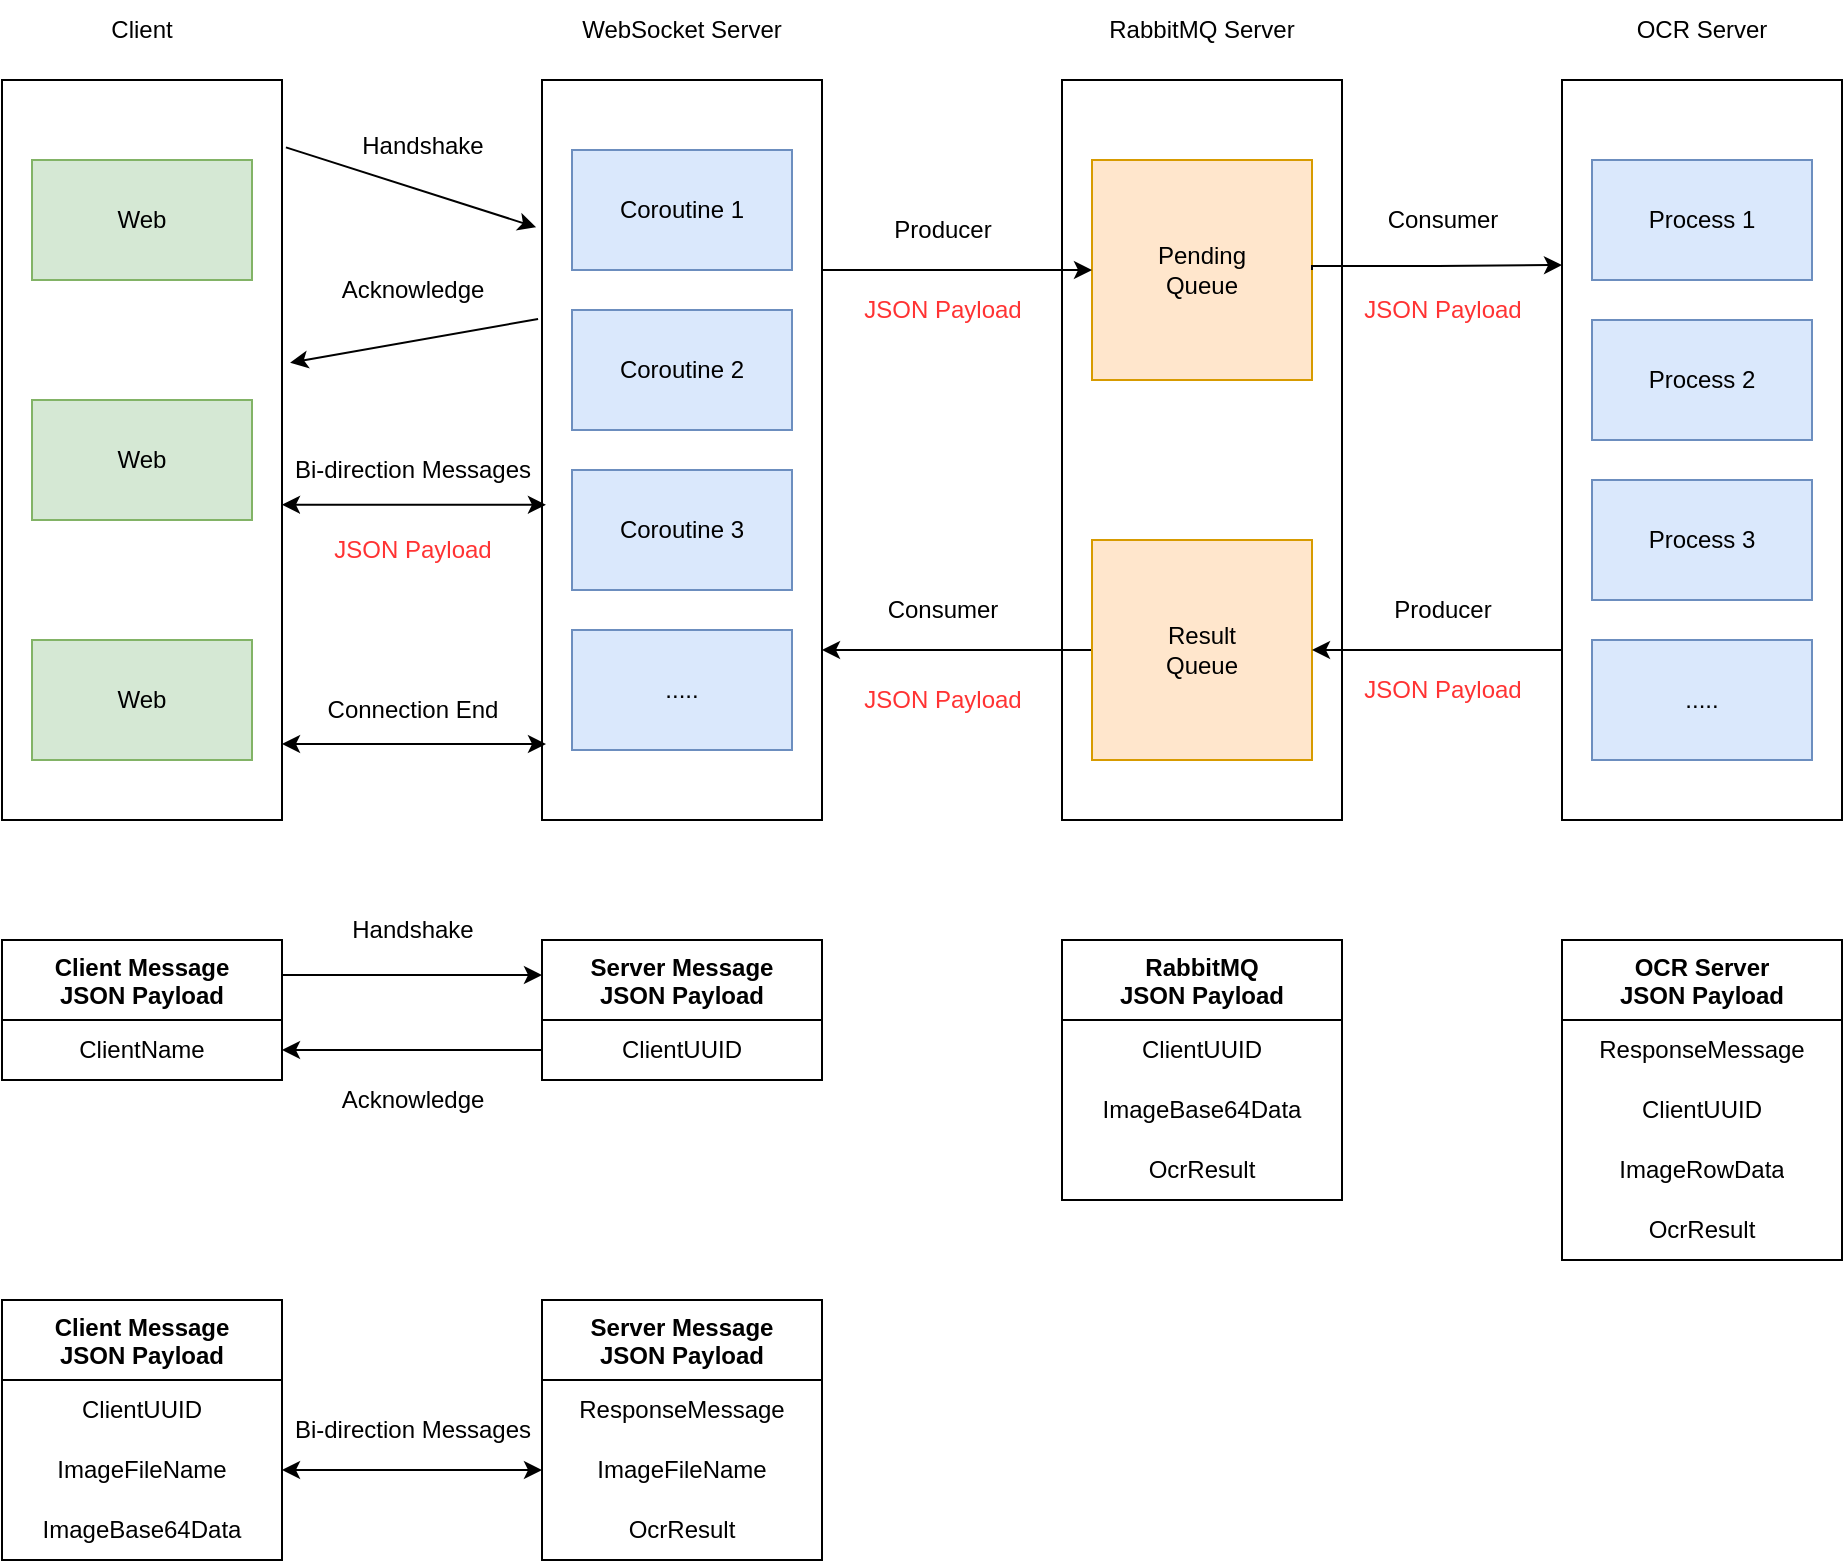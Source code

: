 <mxfile version="21.2.3" type="device">
  <diagram name="第 1 页" id="LXphBNRdYi32Dz727fMi">
    <mxGraphModel dx="1562" dy="837" grid="1" gridSize="10" guides="1" tooltips="1" connect="1" arrows="1" fold="1" page="1" pageScale="1" pageWidth="827" pageHeight="1169" math="0" shadow="0">
      <root>
        <mxCell id="0" />
        <mxCell id="1" parent="0" />
        <mxCell id="KqupfGYwpNCgRnsgn26B-1" value="" style="rounded=0;whiteSpace=wrap;html=1;" parent="1" vertex="1">
          <mxGeometry x="30" y="130" width="140" height="370" as="geometry" />
        </mxCell>
        <mxCell id="KqupfGYwpNCgRnsgn26B-2" value="Web" style="rounded=0;whiteSpace=wrap;html=1;fillColor=#d5e8d4;strokeColor=#82b366;" parent="1" vertex="1">
          <mxGeometry x="45" y="170" width="110" height="60" as="geometry" />
        </mxCell>
        <mxCell id="KqupfGYwpNCgRnsgn26B-5" value="Client" style="text;html=1;strokeColor=none;fillColor=none;align=center;verticalAlign=middle;whiteSpace=wrap;rounded=0;" parent="1" vertex="1">
          <mxGeometry x="70" y="90" width="60" height="30" as="geometry" />
        </mxCell>
        <mxCell id="KqupfGYwpNCgRnsgn26B-6" value="" style="rounded=0;whiteSpace=wrap;html=1;" parent="1" vertex="1">
          <mxGeometry x="300" y="130" width="140" height="370" as="geometry" />
        </mxCell>
        <mxCell id="KqupfGYwpNCgRnsgn26B-7" value="WebSocket Server" style="text;html=1;strokeColor=none;fillColor=none;align=center;verticalAlign=middle;whiteSpace=wrap;rounded=0;" parent="1" vertex="1">
          <mxGeometry x="315" y="90" width="110" height="30" as="geometry" />
        </mxCell>
        <mxCell id="KqupfGYwpNCgRnsgn26B-8" value="" style="endArrow=classic;html=1;rounded=0;exitX=1.014;exitY=0.091;exitDx=0;exitDy=0;exitPerimeter=0;entryX=-0.021;entryY=0.199;entryDx=0;entryDy=0;entryPerimeter=0;" parent="1" source="KqupfGYwpNCgRnsgn26B-1" target="KqupfGYwpNCgRnsgn26B-6" edge="1">
          <mxGeometry width="50" height="50" relative="1" as="geometry">
            <mxPoint x="390" y="330" as="sourcePoint" />
            <mxPoint x="440" y="280" as="targetPoint" />
          </mxGeometry>
        </mxCell>
        <mxCell id="KqupfGYwpNCgRnsgn26B-9" value="Handshake" style="text;html=1;align=center;verticalAlign=middle;resizable=0;points=[];autosize=1;strokeColor=none;fillColor=none;" parent="1" vertex="1">
          <mxGeometry x="200" y="148" width="80" height="30" as="geometry" />
        </mxCell>
        <mxCell id="KqupfGYwpNCgRnsgn26B-10" value="" style="endArrow=classic;html=1;rounded=0;entryX=1.029;entryY=0.382;entryDx=0;entryDy=0;entryPerimeter=0;exitX=-0.014;exitY=0.323;exitDx=0;exitDy=0;exitPerimeter=0;" parent="1" source="KqupfGYwpNCgRnsgn26B-6" target="KqupfGYwpNCgRnsgn26B-1" edge="1">
          <mxGeometry width="50" height="50" relative="1" as="geometry">
            <mxPoint x="390" y="330" as="sourcePoint" />
            <mxPoint x="440" y="280" as="targetPoint" />
          </mxGeometry>
        </mxCell>
        <mxCell id="KqupfGYwpNCgRnsgn26B-11" value="Acknowledge" style="text;html=1;align=center;verticalAlign=middle;resizable=0;points=[];autosize=1;strokeColor=none;fillColor=none;" parent="1" vertex="1">
          <mxGeometry x="190" y="220" width="90" height="30" as="geometry" />
        </mxCell>
        <mxCell id="KqupfGYwpNCgRnsgn26B-14" value="" style="endArrow=classic;startArrow=classic;html=1;rounded=0;exitX=1;exitY=0.574;exitDx=0;exitDy=0;exitPerimeter=0;entryX=0.014;entryY=0.574;entryDx=0;entryDy=0;entryPerimeter=0;" parent="1" source="KqupfGYwpNCgRnsgn26B-1" target="KqupfGYwpNCgRnsgn26B-6" edge="1">
          <mxGeometry width="50" height="50" relative="1" as="geometry">
            <mxPoint x="390" y="330" as="sourcePoint" />
            <mxPoint x="440" y="280" as="targetPoint" />
          </mxGeometry>
        </mxCell>
        <mxCell id="KqupfGYwpNCgRnsgn26B-15" value="Bi-direction Messages" style="text;html=1;align=center;verticalAlign=middle;resizable=0;points=[];autosize=1;strokeColor=none;fillColor=none;" parent="1" vertex="1">
          <mxGeometry x="165" y="310" width="140" height="30" as="geometry" />
        </mxCell>
        <mxCell id="KqupfGYwpNCgRnsgn26B-16" value="" style="endArrow=classic;startArrow=classic;html=1;rounded=0;exitX=1;exitY=0.574;exitDx=0;exitDy=0;exitPerimeter=0;entryX=0.014;entryY=0.574;entryDx=0;entryDy=0;entryPerimeter=0;" parent="1" edge="1">
          <mxGeometry width="50" height="50" relative="1" as="geometry">
            <mxPoint x="170" y="462" as="sourcePoint" />
            <mxPoint x="302" y="462" as="targetPoint" />
          </mxGeometry>
        </mxCell>
        <mxCell id="KqupfGYwpNCgRnsgn26B-17" value="Connection End" style="text;html=1;align=center;verticalAlign=middle;resizable=0;points=[];autosize=1;strokeColor=none;fillColor=none;" parent="1" vertex="1">
          <mxGeometry x="180" y="430" width="110" height="30" as="geometry" />
        </mxCell>
        <mxCell id="KqupfGYwpNCgRnsgn26B-19" value="" style="rounded=0;whiteSpace=wrap;html=1;" parent="1" vertex="1">
          <mxGeometry x="560" y="130" width="140" height="370" as="geometry" />
        </mxCell>
        <mxCell id="KqupfGYwpNCgRnsgn26B-20" value="RabbitMQ Server" style="text;html=1;strokeColor=none;fillColor=none;align=center;verticalAlign=middle;whiteSpace=wrap;rounded=0;" parent="1" vertex="1">
          <mxGeometry x="575" y="90" width="110" height="30" as="geometry" />
        </mxCell>
        <mxCell id="KqupfGYwpNCgRnsgn26B-22" value="Pending&lt;br&gt;Queue" style="rounded=0;whiteSpace=wrap;html=1;fillColor=#ffe6cc;strokeColor=#d79b00;" parent="1" vertex="1">
          <mxGeometry x="575" y="170" width="110" height="110" as="geometry" />
        </mxCell>
        <mxCell id="KqupfGYwpNCgRnsgn26B-25" style="edgeStyle=orthogonalEdgeStyle;rounded=0;orthogonalLoop=1;jettySize=auto;html=1;exitX=0;exitY=0.5;exitDx=0;exitDy=0;" parent="1" source="KqupfGYwpNCgRnsgn26B-23" edge="1">
          <mxGeometry relative="1" as="geometry">
            <mxPoint x="440" y="415" as="targetPoint" />
          </mxGeometry>
        </mxCell>
        <mxCell id="KqupfGYwpNCgRnsgn26B-23" value="Result&lt;br&gt;Queue" style="rounded=0;whiteSpace=wrap;html=1;fillColor=#ffe6cc;strokeColor=#d79b00;" parent="1" vertex="1">
          <mxGeometry x="575" y="360" width="110" height="110" as="geometry" />
        </mxCell>
        <mxCell id="KqupfGYwpNCgRnsgn26B-24" style="edgeStyle=orthogonalEdgeStyle;rounded=0;orthogonalLoop=1;jettySize=auto;html=1;exitX=1;exitY=0.25;exitDx=0;exitDy=0;entryX=0;entryY=0.5;entryDx=0;entryDy=0;" parent="1" source="KqupfGYwpNCgRnsgn26B-6" target="KqupfGYwpNCgRnsgn26B-22" edge="1">
          <mxGeometry relative="1" as="geometry">
            <Array as="points">
              <mxPoint x="440" y="225" />
            </Array>
          </mxGeometry>
        </mxCell>
        <mxCell id="KqupfGYwpNCgRnsgn26B-26" value="&lt;font color=&quot;#ff3333&quot;&gt;JSON Payload&lt;/font&gt;" style="text;html=1;align=center;verticalAlign=middle;resizable=0;points=[];autosize=1;strokeColor=none;fillColor=none;" parent="1" vertex="1">
          <mxGeometry x="185" y="350" width="100" height="30" as="geometry" />
        </mxCell>
        <mxCell id="KqupfGYwpNCgRnsgn26B-28" value="&lt;font color=&quot;#ff3333&quot;&gt;JSON Payload&lt;/font&gt;" style="text;html=1;align=center;verticalAlign=middle;resizable=0;points=[];autosize=1;strokeColor=none;fillColor=none;" parent="1" vertex="1">
          <mxGeometry x="450" y="230" width="100" height="30" as="geometry" />
        </mxCell>
        <mxCell id="KqupfGYwpNCgRnsgn26B-29" value="&lt;font color=&quot;#ff3333&quot;&gt;JSON Payload&lt;/font&gt;" style="text;html=1;align=center;verticalAlign=middle;resizable=0;points=[];autosize=1;strokeColor=none;fillColor=none;" parent="1" vertex="1">
          <mxGeometry x="450" y="425" width="100" height="30" as="geometry" />
        </mxCell>
        <mxCell id="KqupfGYwpNCgRnsgn26B-30" value="Web" style="rounded=0;whiteSpace=wrap;html=1;fillColor=#d5e8d4;strokeColor=#82b366;" parent="1" vertex="1">
          <mxGeometry x="45" y="290" width="110" height="60" as="geometry" />
        </mxCell>
        <mxCell id="KqupfGYwpNCgRnsgn26B-31" value="Web" style="rounded=0;whiteSpace=wrap;html=1;fillColor=#d5e8d4;strokeColor=#82b366;" parent="1" vertex="1">
          <mxGeometry x="45" y="410" width="110" height="60" as="geometry" />
        </mxCell>
        <mxCell id="KqupfGYwpNCgRnsgn26B-32" value="Producer" style="text;html=1;align=center;verticalAlign=middle;resizable=0;points=[];autosize=1;strokeColor=none;fillColor=none;" parent="1" vertex="1">
          <mxGeometry x="465" y="190" width="70" height="30" as="geometry" />
        </mxCell>
        <mxCell id="KqupfGYwpNCgRnsgn26B-33" value="Consumer" style="text;html=1;align=center;verticalAlign=middle;resizable=0;points=[];autosize=1;strokeColor=none;fillColor=none;" parent="1" vertex="1">
          <mxGeometry x="460" y="380" width="80" height="30" as="geometry" />
        </mxCell>
        <mxCell id="PRVAVNiG4iK3DcqKCOQi-12" style="edgeStyle=orthogonalEdgeStyle;rounded=0;orthogonalLoop=1;jettySize=auto;html=1;exitX=1;exitY=0.25;exitDx=0;exitDy=0;entryX=0;entryY=0.25;entryDx=0;entryDy=0;" edge="1" parent="1" source="KqupfGYwpNCgRnsgn26B-40" target="KqupfGYwpNCgRnsgn26B-43">
          <mxGeometry relative="1" as="geometry" />
        </mxCell>
        <mxCell id="KqupfGYwpNCgRnsgn26B-40" value="Client Message&lt;br style=&quot;border-color: var(--border-color);&quot;&gt;JSON Payload" style="swimlane;fontStyle=1;align=center;verticalAlign=top;childLayout=stackLayout;horizontal=1;startSize=40;horizontalStack=0;resizeParent=1;resizeParentMax=0;resizeLast=0;collapsible=0;marginBottom=0;html=1;whiteSpace=wrap;" parent="1" vertex="1">
          <mxGeometry x="30" y="560" width="140" height="70" as="geometry" />
        </mxCell>
        <mxCell id="qoFY-LqlF0WkJDyeRGyF-2" value="ClientName" style="text;html=1;strokeColor=none;fillColor=none;align=center;verticalAlign=middle;spacingLeft=4;spacingRight=4;overflow=hidden;rotatable=0;points=[[0,0.5],[1,0.5]];portConstraint=eastwest;whiteSpace=wrap;" parent="KqupfGYwpNCgRnsgn26B-40" vertex="1">
          <mxGeometry y="40" width="140" height="30" as="geometry" />
        </mxCell>
        <mxCell id="KqupfGYwpNCgRnsgn26B-43" value="Server Message&lt;br style=&quot;border-color: var(--border-color);&quot;&gt;JSON Payload" style="swimlane;fontStyle=1;align=center;verticalAlign=top;childLayout=stackLayout;horizontal=1;startSize=40;horizontalStack=0;resizeParent=1;resizeParentMax=0;resizeLast=0;collapsible=0;marginBottom=0;html=1;whiteSpace=wrap;" parent="1" vertex="1">
          <mxGeometry x="300" y="560" width="140" height="70" as="geometry" />
        </mxCell>
        <mxCell id="KqupfGYwpNCgRnsgn26B-47" value="ClientUUID" style="text;html=1;strokeColor=none;fillColor=none;align=center;verticalAlign=middle;spacingLeft=4;spacingRight=4;overflow=hidden;rotatable=0;points=[[0,0.5],[1,0.5]];portConstraint=eastwest;whiteSpace=wrap;" parent="KqupfGYwpNCgRnsgn26B-43" vertex="1">
          <mxGeometry y="40" width="140" height="30" as="geometry" />
        </mxCell>
        <mxCell id="KqupfGYwpNCgRnsgn26B-48" value="RabbitMQ&lt;br&gt;JSON Payload" style="swimlane;fontStyle=1;align=center;verticalAlign=top;childLayout=stackLayout;horizontal=1;startSize=40;horizontalStack=0;resizeParent=1;resizeParentMax=0;resizeLast=0;collapsible=0;marginBottom=0;html=1;whiteSpace=wrap;" parent="1" vertex="1">
          <mxGeometry x="560" y="560" width="140" height="130" as="geometry" />
        </mxCell>
        <mxCell id="j6kptWZ_kedB2TX_4ibh-8" value="ClientUUID" style="text;html=1;strokeColor=none;fillColor=none;align=center;verticalAlign=middle;spacingLeft=4;spacingRight=4;overflow=hidden;rotatable=0;points=[[0,0.5],[1,0.5]];portConstraint=eastwest;whiteSpace=wrap;" parent="KqupfGYwpNCgRnsgn26B-48" vertex="1">
          <mxGeometry y="40" width="140" height="30" as="geometry" />
        </mxCell>
        <mxCell id="KqupfGYwpNCgRnsgn26B-50" value="ImageBase64Data" style="text;html=1;strokeColor=none;fillColor=none;align=center;verticalAlign=middle;spacingLeft=4;spacingRight=4;overflow=hidden;rotatable=0;points=[[0,0.5],[1,0.5]];portConstraint=eastwest;whiteSpace=wrap;" parent="KqupfGYwpNCgRnsgn26B-48" vertex="1">
          <mxGeometry y="70" width="140" height="30" as="geometry" />
        </mxCell>
        <mxCell id="KqupfGYwpNCgRnsgn26B-51" value="OcrResult" style="text;html=1;strokeColor=none;fillColor=none;align=center;verticalAlign=middle;spacingLeft=4;spacingRight=4;overflow=hidden;rotatable=0;points=[[0,0.5],[1,0.5]];portConstraint=eastwest;whiteSpace=wrap;" parent="KqupfGYwpNCgRnsgn26B-48" vertex="1">
          <mxGeometry y="100" width="140" height="30" as="geometry" />
        </mxCell>
        <mxCell id="KqupfGYwpNCgRnsgn26B-66" style="edgeStyle=orthogonalEdgeStyle;rounded=0;orthogonalLoop=1;jettySize=auto;html=1;exitX=0;exitY=0.75;exitDx=0;exitDy=0;entryX=1;entryY=0.5;entryDx=0;entryDy=0;" parent="1" source="KqupfGYwpNCgRnsgn26B-52" target="KqupfGYwpNCgRnsgn26B-23" edge="1">
          <mxGeometry relative="1" as="geometry">
            <Array as="points">
              <mxPoint x="810" y="415" />
            </Array>
          </mxGeometry>
        </mxCell>
        <mxCell id="KqupfGYwpNCgRnsgn26B-52" value="" style="rounded=0;whiteSpace=wrap;html=1;" parent="1" vertex="1">
          <mxGeometry x="810" y="130" width="140" height="370" as="geometry" />
        </mxCell>
        <mxCell id="KqupfGYwpNCgRnsgn26B-53" value="Process 1" style="rounded=0;whiteSpace=wrap;html=1;fillColor=#dae8fc;strokeColor=#6c8ebf;" parent="1" vertex="1">
          <mxGeometry x="825" y="170" width="110" height="60" as="geometry" />
        </mxCell>
        <mxCell id="KqupfGYwpNCgRnsgn26B-54" value="OCR Server" style="text;html=1;strokeColor=none;fillColor=none;align=center;verticalAlign=middle;whiteSpace=wrap;rounded=0;" parent="1" vertex="1">
          <mxGeometry x="845" y="90" width="70" height="30" as="geometry" />
        </mxCell>
        <mxCell id="KqupfGYwpNCgRnsgn26B-55" value="Process 2" style="rounded=0;whiteSpace=wrap;html=1;fillColor=#dae8fc;strokeColor=#6c8ebf;" parent="1" vertex="1">
          <mxGeometry x="825" y="250" width="110" height="60" as="geometry" />
        </mxCell>
        <mxCell id="KqupfGYwpNCgRnsgn26B-56" value="....." style="rounded=0;whiteSpace=wrap;html=1;fillColor=#dae8fc;strokeColor=#6c8ebf;" parent="1" vertex="1">
          <mxGeometry x="825" y="410" width="110" height="60" as="geometry" />
        </mxCell>
        <mxCell id="KqupfGYwpNCgRnsgn26B-57" value="Process 3" style="rounded=0;whiteSpace=wrap;html=1;fillColor=#dae8fc;strokeColor=#6c8ebf;" parent="1" vertex="1">
          <mxGeometry x="825" y="330" width="110" height="60" as="geometry" />
        </mxCell>
        <mxCell id="KqupfGYwpNCgRnsgn26B-58" value="OCR Server&lt;br&gt;JSON Payload" style="swimlane;fontStyle=1;align=center;verticalAlign=top;childLayout=stackLayout;horizontal=1;startSize=40;horizontalStack=0;resizeParent=1;resizeParentMax=0;resizeLast=0;collapsible=0;marginBottom=0;html=1;whiteSpace=wrap;" parent="1" vertex="1">
          <mxGeometry x="810" y="560" width="140" height="160" as="geometry" />
        </mxCell>
        <mxCell id="KqupfGYwpNCgRnsgn26B-59" value="ResponseMessage" style="text;html=1;strokeColor=none;fillColor=none;align=center;verticalAlign=middle;spacingLeft=4;spacingRight=4;overflow=hidden;rotatable=0;points=[[0,0.5],[1,0.5]];portConstraint=eastwest;whiteSpace=wrap;" parent="KqupfGYwpNCgRnsgn26B-58" vertex="1">
          <mxGeometry y="40" width="140" height="30" as="geometry" />
        </mxCell>
        <mxCell id="j6kptWZ_kedB2TX_4ibh-9" value="ClientUUID" style="text;html=1;strokeColor=none;fillColor=none;align=center;verticalAlign=middle;spacingLeft=4;spacingRight=4;overflow=hidden;rotatable=0;points=[[0,0.5],[1,0.5]];portConstraint=eastwest;whiteSpace=wrap;" parent="KqupfGYwpNCgRnsgn26B-58" vertex="1">
          <mxGeometry y="70" width="140" height="30" as="geometry" />
        </mxCell>
        <mxCell id="KqupfGYwpNCgRnsgn26B-60" value="ImageRowData" style="text;html=1;strokeColor=none;fillColor=none;align=center;verticalAlign=middle;spacingLeft=4;spacingRight=4;overflow=hidden;rotatable=0;points=[[0,0.5],[1,0.5]];portConstraint=eastwest;whiteSpace=wrap;" parent="KqupfGYwpNCgRnsgn26B-58" vertex="1">
          <mxGeometry y="100" width="140" height="30" as="geometry" />
        </mxCell>
        <mxCell id="KqupfGYwpNCgRnsgn26B-61" value="OcrResult" style="text;html=1;strokeColor=none;fillColor=none;align=center;verticalAlign=middle;spacingLeft=4;spacingRight=4;overflow=hidden;rotatable=0;points=[[0,0.5],[1,0.5]];portConstraint=eastwest;whiteSpace=wrap;" parent="KqupfGYwpNCgRnsgn26B-58" vertex="1">
          <mxGeometry y="130" width="140" height="30" as="geometry" />
        </mxCell>
        <mxCell id="KqupfGYwpNCgRnsgn26B-62" style="edgeStyle=orthogonalEdgeStyle;rounded=0;orthogonalLoop=1;jettySize=auto;html=1;exitX=1;exitY=0.5;exitDx=0;exitDy=0;entryX=0;entryY=0.25;entryDx=0;entryDy=0;" parent="1" source="KqupfGYwpNCgRnsgn26B-22" target="KqupfGYwpNCgRnsgn26B-52" edge="1">
          <mxGeometry relative="1" as="geometry">
            <Array as="points">
              <mxPoint x="685" y="223" />
              <mxPoint x="748" y="223" />
            </Array>
          </mxGeometry>
        </mxCell>
        <mxCell id="KqupfGYwpNCgRnsgn26B-67" value="&lt;font color=&quot;#ff3333&quot;&gt;JSON Payload&lt;/font&gt;" style="text;html=1;align=center;verticalAlign=middle;resizable=0;points=[];autosize=1;strokeColor=none;fillColor=none;" parent="1" vertex="1">
          <mxGeometry x="700" y="230" width="100" height="30" as="geometry" />
        </mxCell>
        <mxCell id="KqupfGYwpNCgRnsgn26B-68" value="Consumer" style="text;html=1;align=center;verticalAlign=middle;resizable=0;points=[];autosize=1;strokeColor=none;fillColor=none;" parent="1" vertex="1">
          <mxGeometry x="710" y="185" width="80" height="30" as="geometry" />
        </mxCell>
        <mxCell id="KqupfGYwpNCgRnsgn26B-69" value="&lt;font color=&quot;#ff3333&quot;&gt;JSON Payload&lt;/font&gt;" style="text;html=1;align=center;verticalAlign=middle;resizable=0;points=[];autosize=1;strokeColor=none;fillColor=none;" parent="1" vertex="1">
          <mxGeometry x="700" y="420" width="100" height="30" as="geometry" />
        </mxCell>
        <mxCell id="KqupfGYwpNCgRnsgn26B-70" value="Producer" style="text;html=1;align=center;verticalAlign=middle;resizable=0;points=[];autosize=1;strokeColor=none;fillColor=none;" parent="1" vertex="1">
          <mxGeometry x="715" y="380" width="70" height="30" as="geometry" />
        </mxCell>
        <mxCell id="j6kptWZ_kedB2TX_4ibh-1" value="Coroutine 1" style="rounded=0;whiteSpace=wrap;html=1;fillColor=#dae8fc;strokeColor=#6c8ebf;" parent="1" vertex="1">
          <mxGeometry x="315" y="165" width="110" height="60" as="geometry" />
        </mxCell>
        <mxCell id="j6kptWZ_kedB2TX_4ibh-2" value="Coroutine 2" style="rounded=0;whiteSpace=wrap;html=1;fillColor=#dae8fc;strokeColor=#6c8ebf;" parent="1" vertex="1">
          <mxGeometry x="315" y="245" width="110" height="60" as="geometry" />
        </mxCell>
        <mxCell id="j6kptWZ_kedB2TX_4ibh-3" value="....." style="rounded=0;whiteSpace=wrap;html=1;fillColor=#dae8fc;strokeColor=#6c8ebf;" parent="1" vertex="1">
          <mxGeometry x="315" y="405" width="110" height="60" as="geometry" />
        </mxCell>
        <mxCell id="j6kptWZ_kedB2TX_4ibh-4" value="Coroutine 3" style="rounded=0;whiteSpace=wrap;html=1;fillColor=#dae8fc;strokeColor=#6c8ebf;" parent="1" vertex="1">
          <mxGeometry x="315" y="325" width="110" height="60" as="geometry" />
        </mxCell>
        <mxCell id="PRVAVNiG4iK3DcqKCOQi-2" value="Client Message&lt;br style=&quot;border-color: var(--border-color);&quot;&gt;JSON Payload" style="swimlane;fontStyle=1;align=center;verticalAlign=top;childLayout=stackLayout;horizontal=1;startSize=40;horizontalStack=0;resizeParent=1;resizeParentMax=0;resizeLast=0;collapsible=0;marginBottom=0;html=1;whiteSpace=wrap;" vertex="1" parent="1">
          <mxGeometry x="30" y="740" width="140" height="130" as="geometry" />
        </mxCell>
        <mxCell id="PRVAVNiG4iK3DcqKCOQi-11" value="ClientUUID" style="text;html=1;strokeColor=none;fillColor=none;align=center;verticalAlign=middle;spacingLeft=4;spacingRight=4;overflow=hidden;rotatable=0;points=[[0,0.5],[1,0.5]];portConstraint=eastwest;whiteSpace=wrap;" vertex="1" parent="PRVAVNiG4iK3DcqKCOQi-2">
          <mxGeometry y="40" width="140" height="30" as="geometry" />
        </mxCell>
        <mxCell id="PRVAVNiG4iK3DcqKCOQi-4" value="ImageFileName" style="text;html=1;strokeColor=none;fillColor=none;align=center;verticalAlign=middle;spacingLeft=4;spacingRight=4;overflow=hidden;rotatable=0;points=[[0,0.5],[1,0.5]];portConstraint=eastwest;whiteSpace=wrap;" vertex="1" parent="PRVAVNiG4iK3DcqKCOQi-2">
          <mxGeometry y="70" width="140" height="30" as="geometry" />
        </mxCell>
        <mxCell id="PRVAVNiG4iK3DcqKCOQi-5" value="ImageBase64Data" style="text;html=1;strokeColor=none;fillColor=none;align=center;verticalAlign=middle;spacingLeft=4;spacingRight=4;overflow=hidden;rotatable=0;points=[[0,0.5],[1,0.5]];portConstraint=eastwest;whiteSpace=wrap;" vertex="1" parent="PRVAVNiG4iK3DcqKCOQi-2">
          <mxGeometry y="100" width="140" height="30" as="geometry" />
        </mxCell>
        <mxCell id="PRVAVNiG4iK3DcqKCOQi-6" value="Server Message&lt;br style=&quot;border-color: var(--border-color);&quot;&gt;JSON Payload" style="swimlane;fontStyle=1;align=center;verticalAlign=top;childLayout=stackLayout;horizontal=1;startSize=40;horizontalStack=0;resizeParent=1;resizeParentMax=0;resizeLast=0;collapsible=0;marginBottom=0;html=1;whiteSpace=wrap;" vertex="1" parent="1">
          <mxGeometry x="300" y="740" width="140" height="130" as="geometry" />
        </mxCell>
        <mxCell id="PRVAVNiG4iK3DcqKCOQi-7" value="ResponseMessage" style="text;html=1;strokeColor=none;fillColor=none;align=center;verticalAlign=middle;spacingLeft=4;spacingRight=4;overflow=hidden;rotatable=0;points=[[0,0.5],[1,0.5]];portConstraint=eastwest;whiteSpace=wrap;" vertex="1" parent="PRVAVNiG4iK3DcqKCOQi-6">
          <mxGeometry y="40" width="140" height="30" as="geometry" />
        </mxCell>
        <mxCell id="PRVAVNiG4iK3DcqKCOQi-8" value="ImageFileName" style="text;html=1;strokeColor=none;fillColor=none;align=center;verticalAlign=middle;spacingLeft=4;spacingRight=4;overflow=hidden;rotatable=0;points=[[0,0.5],[1,0.5]];portConstraint=eastwest;whiteSpace=wrap;" vertex="1" parent="PRVAVNiG4iK3DcqKCOQi-6">
          <mxGeometry y="70" width="140" height="30" as="geometry" />
        </mxCell>
        <mxCell id="PRVAVNiG4iK3DcqKCOQi-9" value="OcrResult" style="text;html=1;strokeColor=none;fillColor=none;align=center;verticalAlign=middle;spacingLeft=4;spacingRight=4;overflow=hidden;rotatable=0;points=[[0,0.5],[1,0.5]];portConstraint=eastwest;whiteSpace=wrap;" vertex="1" parent="PRVAVNiG4iK3DcqKCOQi-6">
          <mxGeometry y="100" width="140" height="30" as="geometry" />
        </mxCell>
        <mxCell id="PRVAVNiG4iK3DcqKCOQi-13" style="edgeStyle=orthogonalEdgeStyle;rounded=0;orthogonalLoop=1;jettySize=auto;html=1;exitX=0;exitY=0.5;exitDx=0;exitDy=0;" edge="1" parent="1" source="KqupfGYwpNCgRnsgn26B-47" target="qoFY-LqlF0WkJDyeRGyF-2">
          <mxGeometry relative="1" as="geometry" />
        </mxCell>
        <mxCell id="PRVAVNiG4iK3DcqKCOQi-14" value="Handshake" style="text;html=1;align=center;verticalAlign=middle;resizable=0;points=[];autosize=1;strokeColor=none;fillColor=none;" vertex="1" parent="1">
          <mxGeometry x="195" y="540" width="80" height="30" as="geometry" />
        </mxCell>
        <mxCell id="PRVAVNiG4iK3DcqKCOQi-15" value="Acknowledge" style="text;html=1;align=center;verticalAlign=middle;resizable=0;points=[];autosize=1;strokeColor=none;fillColor=none;" vertex="1" parent="1">
          <mxGeometry x="190" y="625" width="90" height="30" as="geometry" />
        </mxCell>
        <mxCell id="PRVAVNiG4iK3DcqKCOQi-16" style="edgeStyle=orthogonalEdgeStyle;rounded=0;orthogonalLoop=1;jettySize=auto;html=1;exitX=1;exitY=0.5;exitDx=0;exitDy=0;entryX=0;entryY=0.5;entryDx=0;entryDy=0;startArrow=classic;startFill=1;" edge="1" parent="1" source="PRVAVNiG4iK3DcqKCOQi-4" target="PRVAVNiG4iK3DcqKCOQi-8">
          <mxGeometry relative="1" as="geometry" />
        </mxCell>
        <mxCell id="PRVAVNiG4iK3DcqKCOQi-17" value="Bi-direction Messages" style="text;html=1;align=center;verticalAlign=middle;resizable=0;points=[];autosize=1;strokeColor=none;fillColor=none;" vertex="1" parent="1">
          <mxGeometry x="165" y="790" width="140" height="30" as="geometry" />
        </mxCell>
      </root>
    </mxGraphModel>
  </diagram>
</mxfile>
